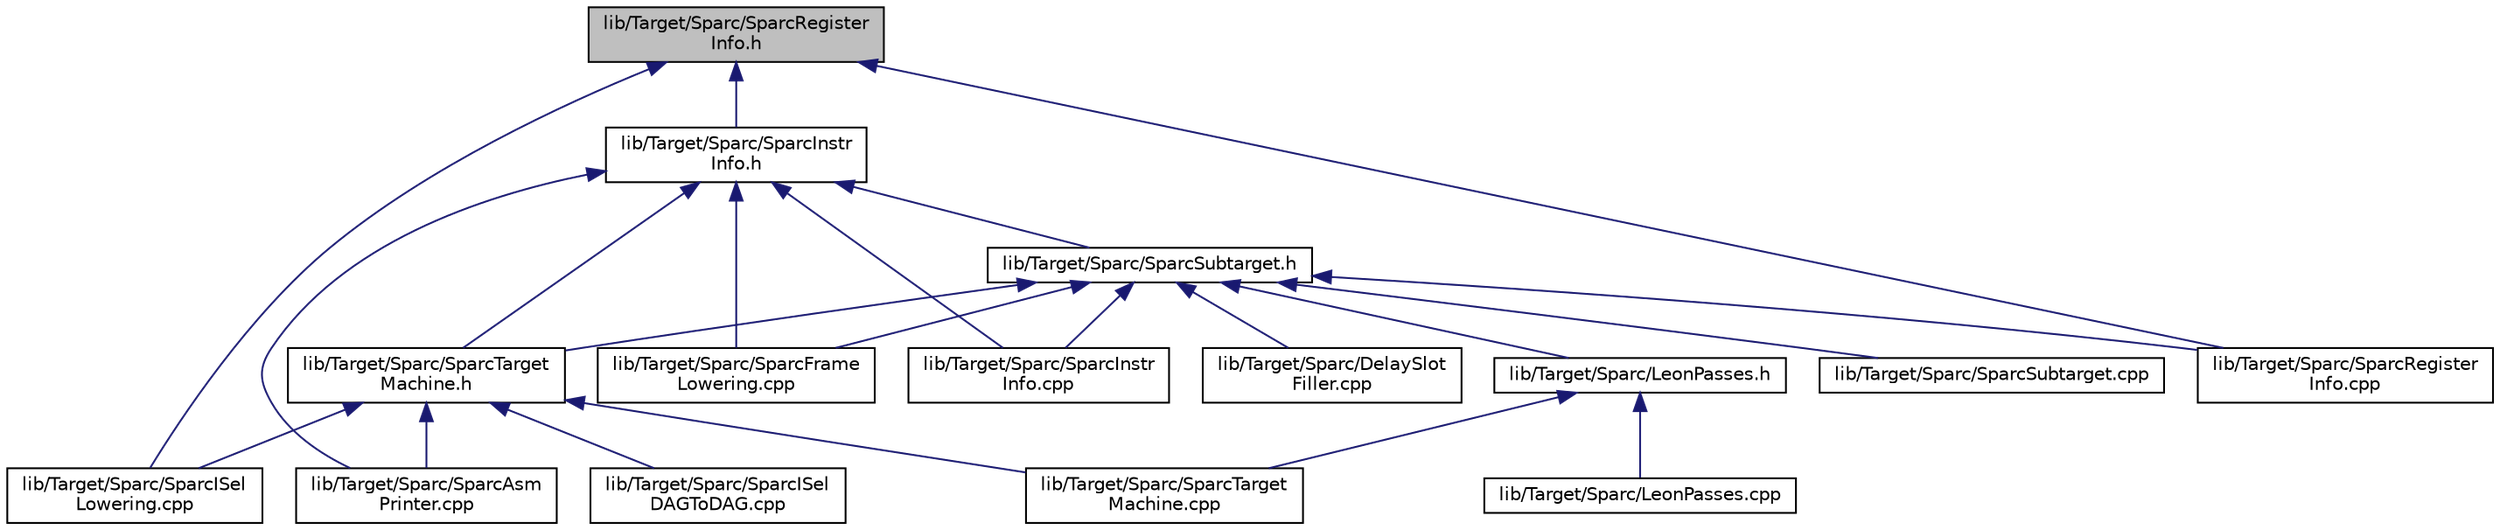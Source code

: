digraph "lib/Target/Sparc/SparcRegisterInfo.h"
{
 // LATEX_PDF_SIZE
  bgcolor="transparent";
  edge [fontname="Helvetica",fontsize="10",labelfontname="Helvetica",labelfontsize="10"];
  node [fontname="Helvetica",fontsize="10",shape="box"];
  Node1 [label="lib/Target/Sparc/SparcRegister\lInfo.h",height=0.2,width=0.4,color="black", fillcolor="grey75", style="filled", fontcolor="black",tooltip=" "];
  Node1 -> Node2 [dir="back",color="midnightblue",fontsize="10",style="solid",fontname="Helvetica"];
  Node2 [label="lib/Target/Sparc/SparcISel\lLowering.cpp",height=0.2,width=0.4,color="black",URL="$SparcISelLowering_8cpp.html",tooltip=" "];
  Node1 -> Node3 [dir="back",color="midnightblue",fontsize="10",style="solid",fontname="Helvetica"];
  Node3 [label="lib/Target/Sparc/SparcInstr\lInfo.h",height=0.2,width=0.4,color="black",URL="$SparcInstrInfo_8h.html",tooltip=" "];
  Node3 -> Node4 [dir="back",color="midnightblue",fontsize="10",style="solid",fontname="Helvetica"];
  Node4 [label="lib/Target/Sparc/SparcAsm\lPrinter.cpp",height=0.2,width=0.4,color="black",URL="$SparcAsmPrinter_8cpp.html",tooltip=" "];
  Node3 -> Node5 [dir="back",color="midnightblue",fontsize="10",style="solid",fontname="Helvetica"];
  Node5 [label="lib/Target/Sparc/SparcFrame\lLowering.cpp",height=0.2,width=0.4,color="black",URL="$SparcFrameLowering_8cpp.html",tooltip=" "];
  Node3 -> Node6 [dir="back",color="midnightblue",fontsize="10",style="solid",fontname="Helvetica"];
  Node6 [label="lib/Target/Sparc/SparcInstr\lInfo.cpp",height=0.2,width=0.4,color="black",URL="$SparcInstrInfo_8cpp.html",tooltip=" "];
  Node3 -> Node7 [dir="back",color="midnightblue",fontsize="10",style="solid",fontname="Helvetica"];
  Node7 [label="lib/Target/Sparc/SparcSubtarget.h",height=0.2,width=0.4,color="black",URL="$SparcSubtarget_8h.html",tooltip=" "];
  Node7 -> Node8 [dir="back",color="midnightblue",fontsize="10",style="solid",fontname="Helvetica"];
  Node8 [label="lib/Target/Sparc/DelaySlot\lFiller.cpp",height=0.2,width=0.4,color="black",URL="$DelaySlotFiller_8cpp.html",tooltip=" "];
  Node7 -> Node9 [dir="back",color="midnightblue",fontsize="10",style="solid",fontname="Helvetica"];
  Node9 [label="lib/Target/Sparc/LeonPasses.h",height=0.2,width=0.4,color="black",URL="$LeonPasses_8h.html",tooltip=" "];
  Node9 -> Node10 [dir="back",color="midnightblue",fontsize="10",style="solid",fontname="Helvetica"];
  Node10 [label="lib/Target/Sparc/LeonPasses.cpp",height=0.2,width=0.4,color="black",URL="$LeonPasses_8cpp.html",tooltip=" "];
  Node9 -> Node11 [dir="back",color="midnightblue",fontsize="10",style="solid",fontname="Helvetica"];
  Node11 [label="lib/Target/Sparc/SparcTarget\lMachine.cpp",height=0.2,width=0.4,color="black",URL="$SparcTargetMachine_8cpp.html",tooltip=" "];
  Node7 -> Node5 [dir="back",color="midnightblue",fontsize="10",style="solid",fontname="Helvetica"];
  Node7 -> Node6 [dir="back",color="midnightblue",fontsize="10",style="solid",fontname="Helvetica"];
  Node7 -> Node12 [dir="back",color="midnightblue",fontsize="10",style="solid",fontname="Helvetica"];
  Node12 [label="lib/Target/Sparc/SparcRegister\lInfo.cpp",height=0.2,width=0.4,color="black",URL="$SparcRegisterInfo_8cpp.html",tooltip=" "];
  Node7 -> Node13 [dir="back",color="midnightblue",fontsize="10",style="solid",fontname="Helvetica"];
  Node13 [label="lib/Target/Sparc/SparcSubtarget.cpp",height=0.2,width=0.4,color="black",URL="$SparcSubtarget_8cpp.html",tooltip=" "];
  Node7 -> Node14 [dir="back",color="midnightblue",fontsize="10",style="solid",fontname="Helvetica"];
  Node14 [label="lib/Target/Sparc/SparcTarget\lMachine.h",height=0.2,width=0.4,color="black",URL="$SparcTargetMachine_8h.html",tooltip=" "];
  Node14 -> Node4 [dir="back",color="midnightblue",fontsize="10",style="solid",fontname="Helvetica"];
  Node14 -> Node15 [dir="back",color="midnightblue",fontsize="10",style="solid",fontname="Helvetica"];
  Node15 [label="lib/Target/Sparc/SparcISel\lDAGToDAG.cpp",height=0.2,width=0.4,color="black",URL="$SparcISelDAGToDAG_8cpp.html",tooltip=" "];
  Node14 -> Node2 [dir="back",color="midnightblue",fontsize="10",style="solid",fontname="Helvetica"];
  Node14 -> Node11 [dir="back",color="midnightblue",fontsize="10",style="solid",fontname="Helvetica"];
  Node3 -> Node14 [dir="back",color="midnightblue",fontsize="10",style="solid",fontname="Helvetica"];
  Node1 -> Node12 [dir="back",color="midnightblue",fontsize="10",style="solid",fontname="Helvetica"];
}
